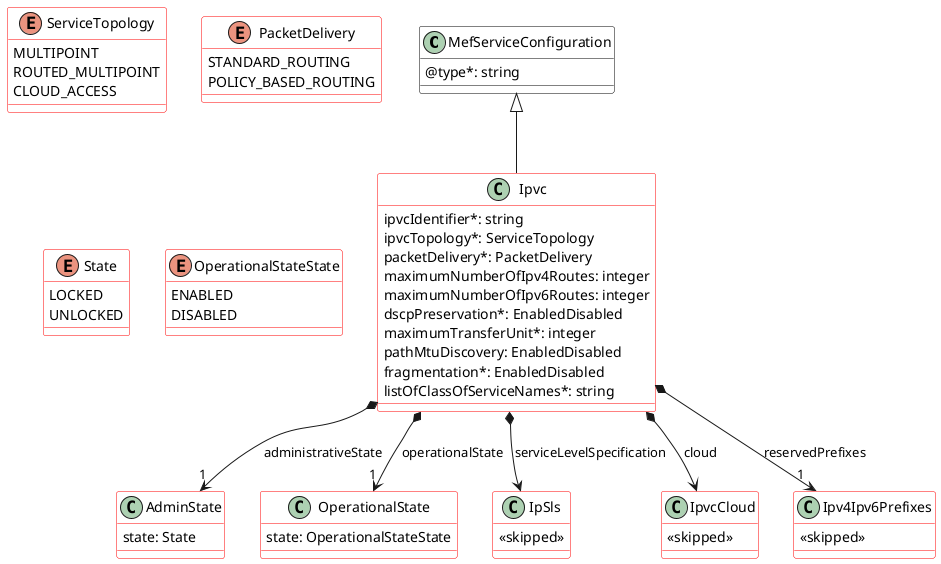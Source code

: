 @startuml
skinparam {
    ClassBackgroundColor White
    ClassBorderColor<<API>>  Black
    ClassBorderColor Red
    
}
hide  <<API>> stereotype
class MefServiceConfiguration<<API>> {

    @type*: string
}


class AdminState {

    state: State
}


class Ipvc {

    ipvcIdentifier*: string
    ipvcTopology*: ServiceTopology
    packetDelivery*: PacketDelivery
    maximumNumberOfIpv4Routes: integer
    maximumNumberOfIpv6Routes: integer
    dscpPreservation*: EnabledDisabled
    maximumTransferUnit*: integer
    pathMtuDiscovery: EnabledDisabled
    fragmentation*: EnabledDisabled
    listOfClassOfServiceNames*: string
}
MefServiceConfiguration <|-- Ipvc

Ipvc *-->"1" AdminState : administrativeState
Ipvc *-->"1" OperationalState : operationalState
Ipvc *--> IpSls : serviceLevelSpecification
Ipvc *--> IpvcCloud : cloud
Ipvc *-->"1" Ipv4Ipv6Prefixes : reservedPrefixes


enum ServiceTopology {

    MULTIPOINT
    ROUTED_MULTIPOINT
    CLOUD_ACCESS
}


enum PacketDelivery {

    STANDARD_ROUTING
    POLICY_BASED_ROUTING
}
class OperationalState {

    state: OperationalStateState
}

class IpSls {

    <<skipped>>
}
class IpvcCloud {

    <<skipped>>
}

class Ipv4Ipv6Prefixes {

    <<skipped>>
}

enum State {

    LOCKED
    UNLOCKED
}
enum OperationalStateState {

    ENABLED
    DISABLED
}
@enduml
